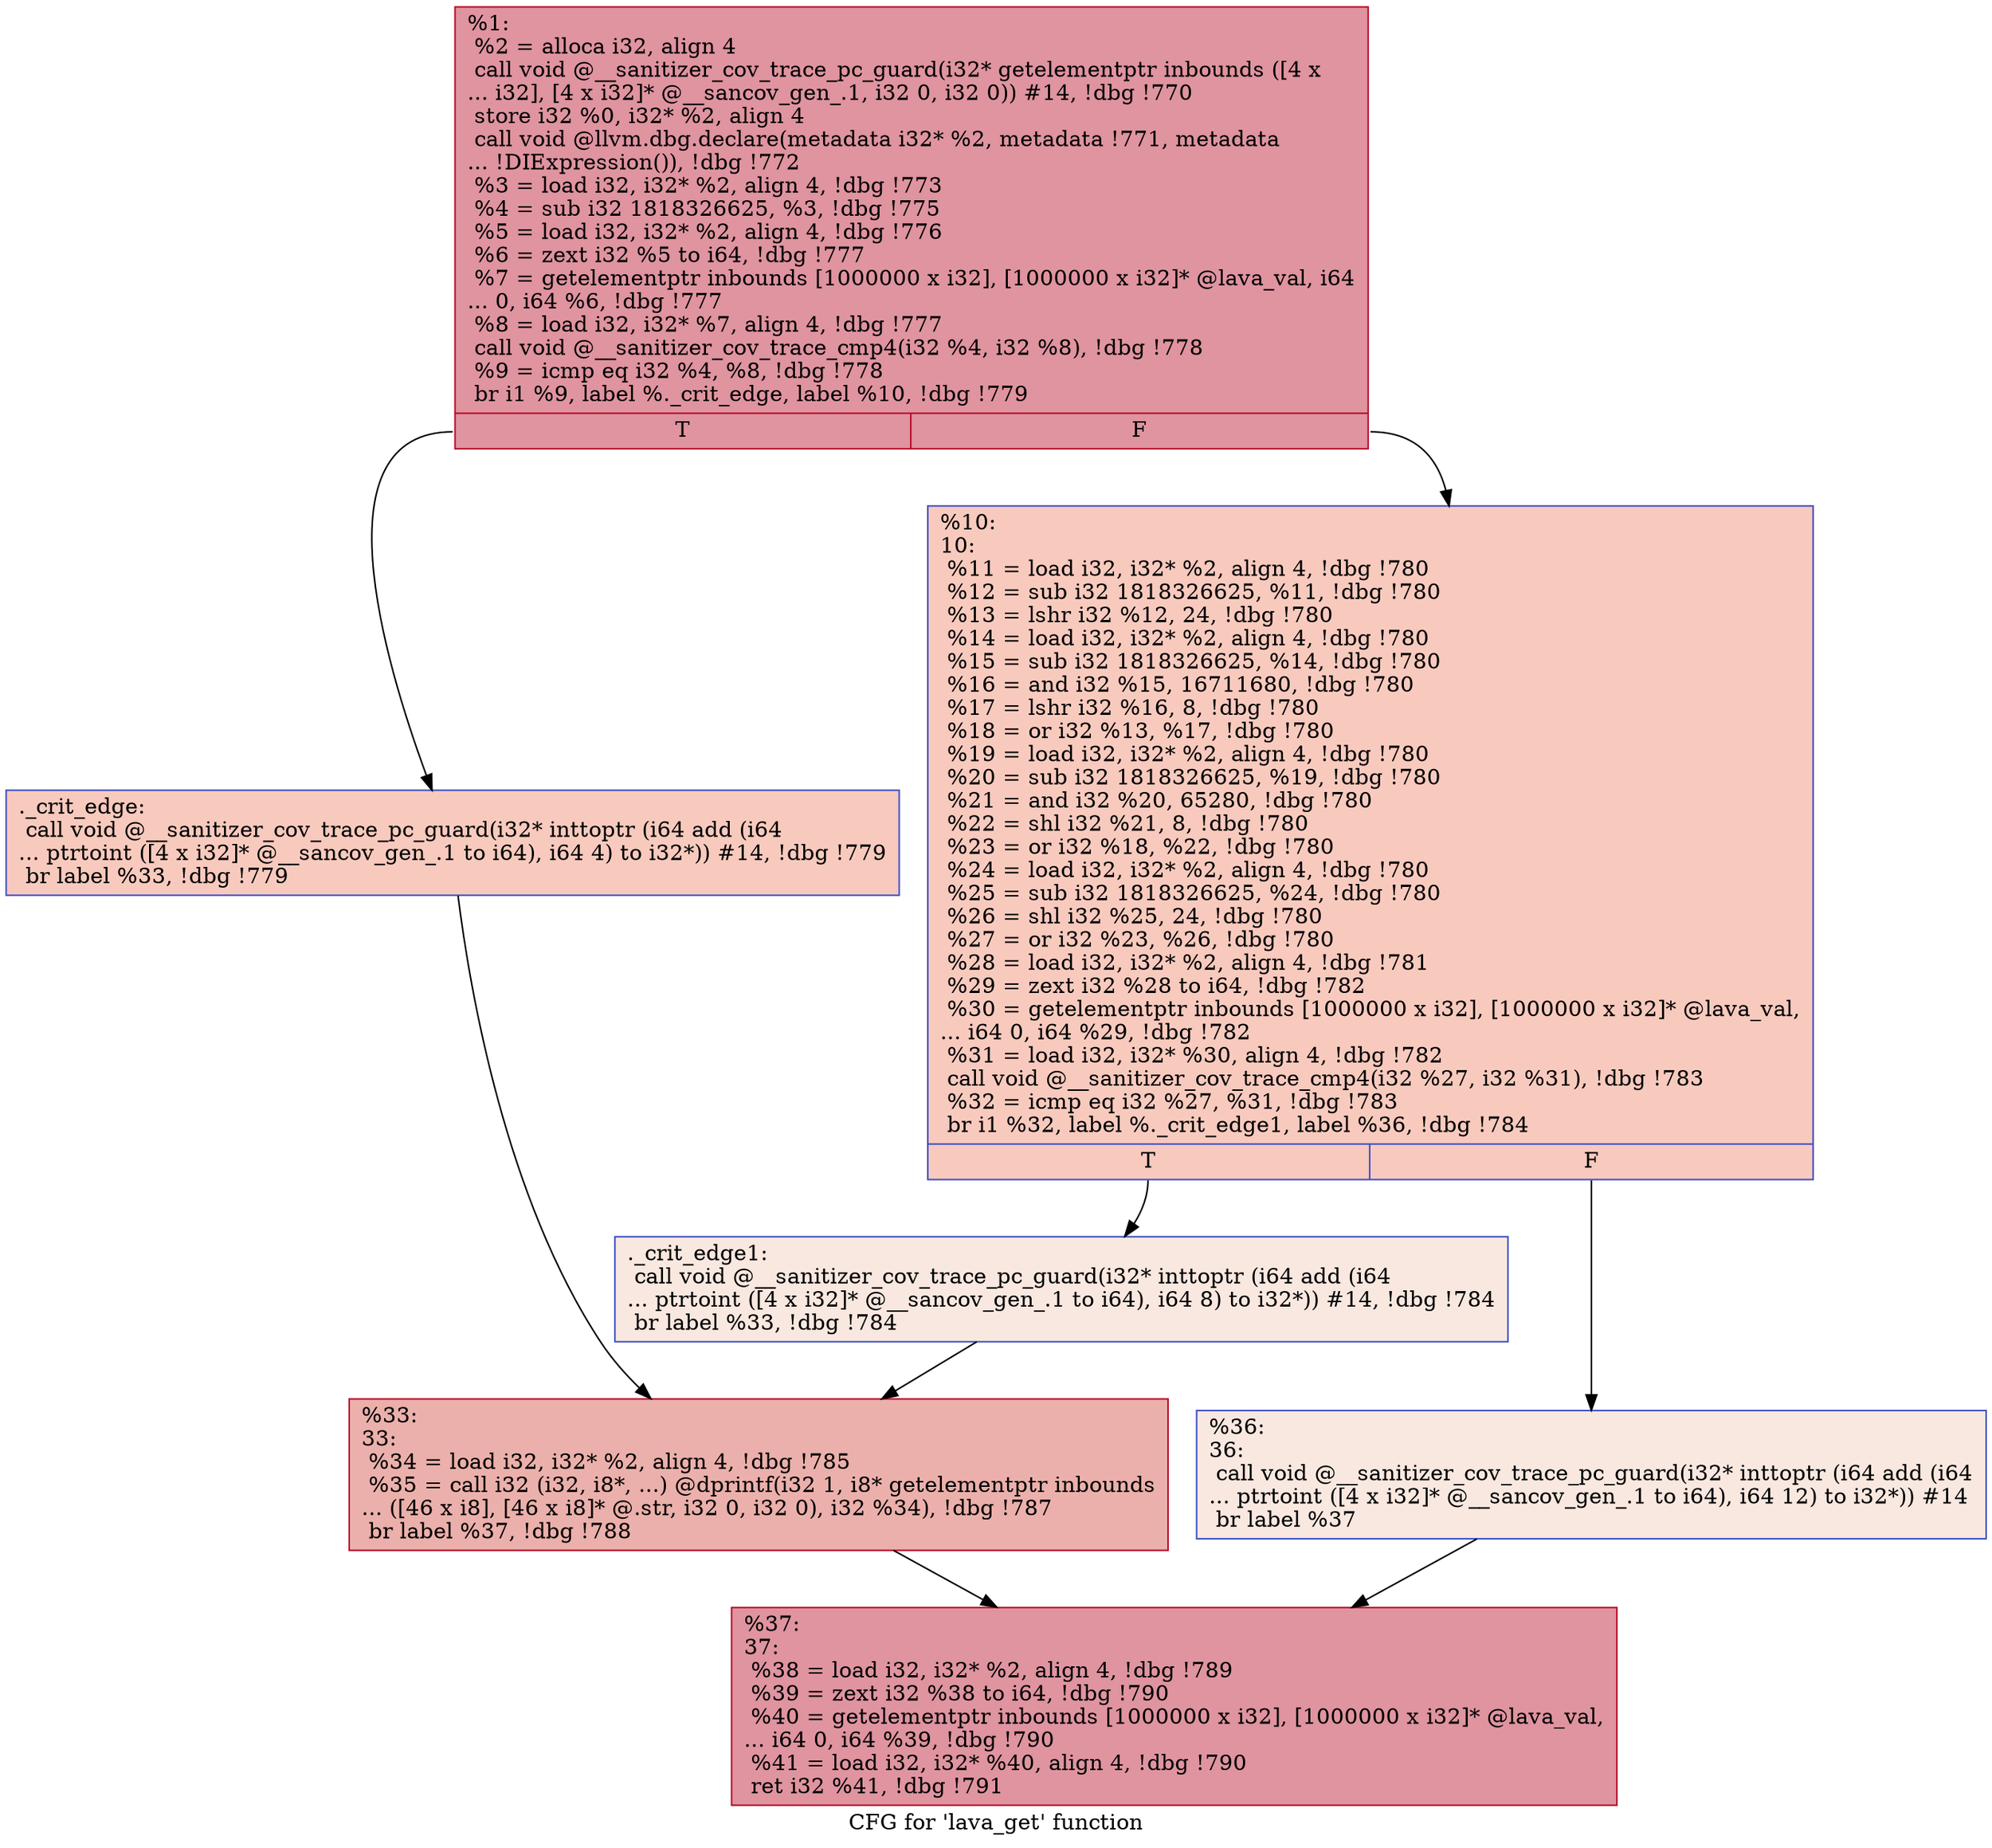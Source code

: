 digraph "CFG for 'lava_get' function" {
	label="CFG for 'lava_get' function";

	Node0x555555690120 [shape=record,color="#b70d28ff", style=filled, fillcolor="#b70d2870",label="{%1:\l  %2 = alloca i32, align 4\l  call void @__sanitizer_cov_trace_pc_guard(i32* getelementptr inbounds ([4 x\l... i32], [4 x i32]* @__sancov_gen_.1, i32 0, i32 0)) #14, !dbg !770\l  store i32 %0, i32* %2, align 4\l  call void @llvm.dbg.declare(metadata i32* %2, metadata !771, metadata\l... !DIExpression()), !dbg !772\l  %3 = load i32, i32* %2, align 4, !dbg !773\l  %4 = sub i32 1818326625, %3, !dbg !775\l  %5 = load i32, i32* %2, align 4, !dbg !776\l  %6 = zext i32 %5 to i64, !dbg !777\l  %7 = getelementptr inbounds [1000000 x i32], [1000000 x i32]* @lava_val, i64\l... 0, i64 %6, !dbg !777\l  %8 = load i32, i32* %7, align 4, !dbg !777\l  call void @__sanitizer_cov_trace_cmp4(i32 %4, i32 %8), !dbg !778\l  %9 = icmp eq i32 %4, %8, !dbg !778\l  br i1 %9, label %._crit_edge, label %10, !dbg !779\l|{<s0>T|<s1>F}}"];
	Node0x555555690120:s0 -> Node0x5555556901e0;
	Node0x555555690120:s1 -> Node0x555555690230;
	Node0x5555556901e0 [shape=record,color="#3d50c3ff", style=filled, fillcolor="#ef886b70",label="{._crit_edge:                                      \l  call void @__sanitizer_cov_trace_pc_guard(i32* inttoptr (i64 add (i64\l... ptrtoint ([4 x i32]* @__sancov_gen_.1 to i64), i64 4) to i32*)) #14, !dbg !779\l  br label %33, !dbg !779\l}"];
	Node0x5555556901e0 -> Node0x5555556902d0;
	Node0x555555690230 [shape=record,color="#3d50c3ff", style=filled, fillcolor="#ef886b70",label="{%10:\l10:                                               \l  %11 = load i32, i32* %2, align 4, !dbg !780\l  %12 = sub i32 1818326625, %11, !dbg !780\l  %13 = lshr i32 %12, 24, !dbg !780\l  %14 = load i32, i32* %2, align 4, !dbg !780\l  %15 = sub i32 1818326625, %14, !dbg !780\l  %16 = and i32 %15, 16711680, !dbg !780\l  %17 = lshr i32 %16, 8, !dbg !780\l  %18 = or i32 %13, %17, !dbg !780\l  %19 = load i32, i32* %2, align 4, !dbg !780\l  %20 = sub i32 1818326625, %19, !dbg !780\l  %21 = and i32 %20, 65280, !dbg !780\l  %22 = shl i32 %21, 8, !dbg !780\l  %23 = or i32 %18, %22, !dbg !780\l  %24 = load i32, i32* %2, align 4, !dbg !780\l  %25 = sub i32 1818326625, %24, !dbg !780\l  %26 = shl i32 %25, 24, !dbg !780\l  %27 = or i32 %23, %26, !dbg !780\l  %28 = load i32, i32* %2, align 4, !dbg !781\l  %29 = zext i32 %28 to i64, !dbg !782\l  %30 = getelementptr inbounds [1000000 x i32], [1000000 x i32]* @lava_val,\l... i64 0, i64 %29, !dbg !782\l  %31 = load i32, i32* %30, align 4, !dbg !782\l  call void @__sanitizer_cov_trace_cmp4(i32 %27, i32 %31), !dbg !783\l  %32 = icmp eq i32 %27, %31, !dbg !783\l  br i1 %32, label %._crit_edge1, label %36, !dbg !784\l|{<s0>T|<s1>F}}"];
	Node0x555555690230:s0 -> Node0x555555690280;
	Node0x555555690230:s1 -> Node0x555555690320;
	Node0x555555690280 [shape=record,color="#3d50c3ff", style=filled, fillcolor="#f1ccb870",label="{._crit_edge1:                                     \l  call void @__sanitizer_cov_trace_pc_guard(i32* inttoptr (i64 add (i64\l... ptrtoint ([4 x i32]* @__sancov_gen_.1 to i64), i64 8) to i32*)) #14, !dbg !784\l  br label %33, !dbg !784\l}"];
	Node0x555555690280 -> Node0x5555556902d0;
	Node0x5555556902d0 [shape=record,color="#b70d28ff", style=filled, fillcolor="#d24b4070",label="{%33:\l33:                                               \l  %34 = load i32, i32* %2, align 4, !dbg !785\l  %35 = call i32 (i32, i8*, ...) @dprintf(i32 1, i8* getelementptr inbounds\l... ([46 x i8], [46 x i8]* @.str, i32 0, i32 0), i32 %34), !dbg !787\l  br label %37, !dbg !788\l}"];
	Node0x5555556902d0 -> Node0x555555690370;
	Node0x555555690320 [shape=record,color="#3d50c3ff", style=filled, fillcolor="#f1ccb870",label="{%36:\l36:                                               \l  call void @__sanitizer_cov_trace_pc_guard(i32* inttoptr (i64 add (i64\l... ptrtoint ([4 x i32]* @__sancov_gen_.1 to i64), i64 12) to i32*)) #14\l  br label %37\l}"];
	Node0x555555690320 -> Node0x555555690370;
	Node0x555555690370 [shape=record,color="#b70d28ff", style=filled, fillcolor="#b70d2870",label="{%37:\l37:                                               \l  %38 = load i32, i32* %2, align 4, !dbg !789\l  %39 = zext i32 %38 to i64, !dbg !790\l  %40 = getelementptr inbounds [1000000 x i32], [1000000 x i32]* @lava_val,\l... i64 0, i64 %39, !dbg !790\l  %41 = load i32, i32* %40, align 4, !dbg !790\l  ret i32 %41, !dbg !791\l}"];
}
